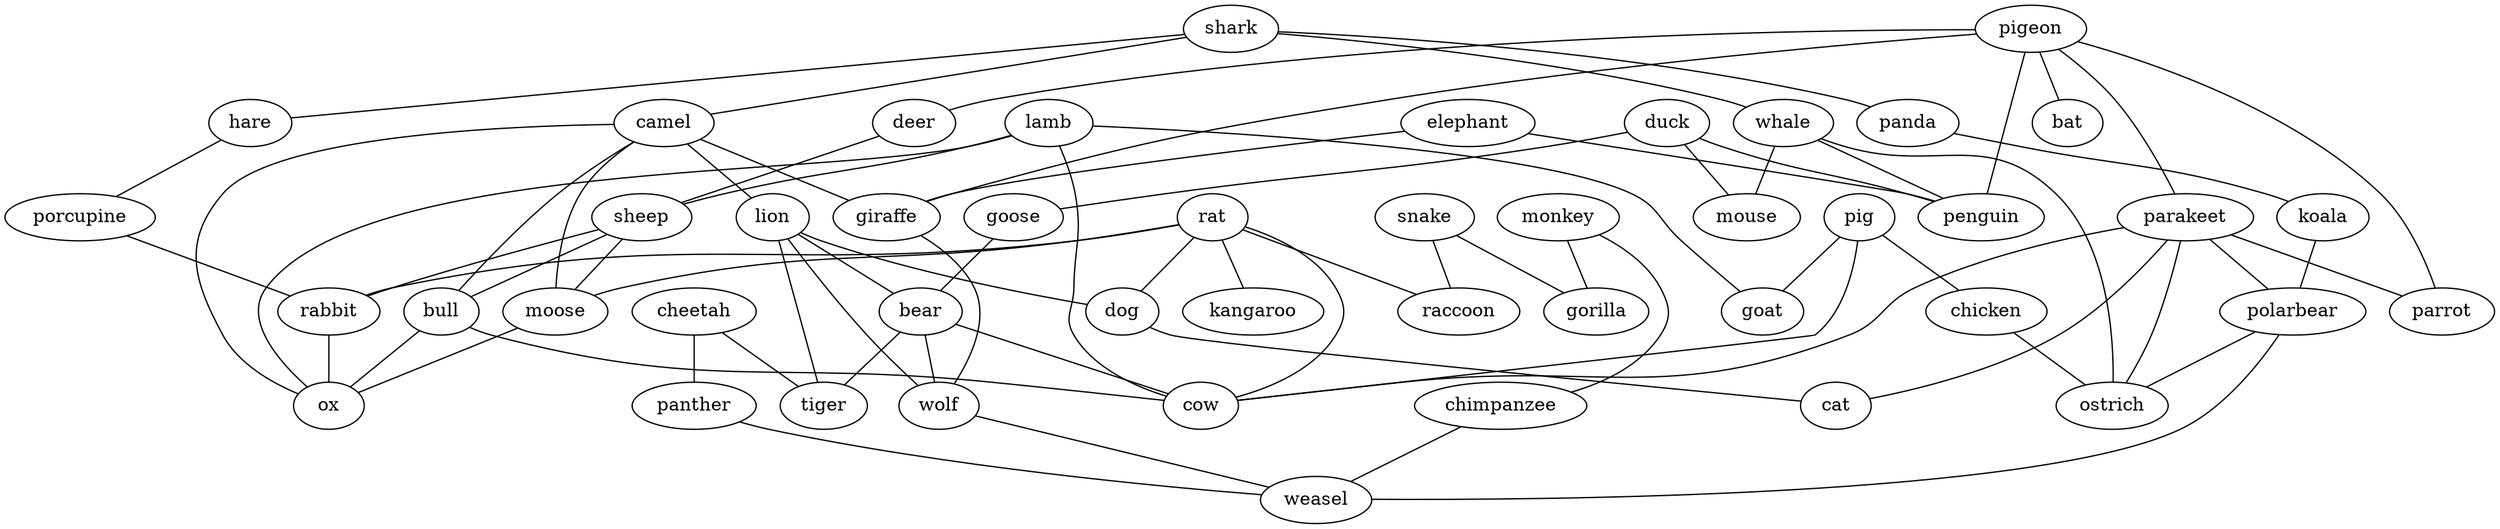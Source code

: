 strict graph G {
shark;
camel;
pigeon;
hare;
duck;
deer;
snake;
pig;
goose;
lamb;
chicken;
panda;
goat;
monkey;
parakeet;
elephant;
cheetah;
koala;
rat;
polarbear;
porcupine;
sheep;
moose;
lion;
kangaroo;
bear;
tiger;
giraffe;
chimpanzee;
rabbit;
bull;
whale;
penguin;
bat;
parrot;
cow;
panther;
dog;
cat;
gorilla;
wolf;
ox;
raccoon;
mouse;
ostrich;
weasel;
shark -- panda  [weight=1];
shark -- hare  [weight=1];
shark -- whale  [weight=1];
shark -- camel  [weight=1];
camel -- moose  [weight=1];
camel -- ox  [weight=1];
camel -- lion  [weight=1];
camel -- giraffe  [weight=1];
camel -- bull  [weight=1];
pigeon -- bat  [weight=1];
pigeon -- parrot  [weight=1];
pigeon -- deer  [weight=1];
pigeon -- giraffe  [weight=1];
pigeon -- parakeet  [weight=1];
pigeon -- penguin  [weight=1];
hare -- porcupine  [weight=1];
duck -- goose  [weight=1];
duck -- mouse  [weight=1];
duck -- penguin  [weight=1];
deer -- sheep  [weight=1];
snake -- raccoon  [weight=1];
snake -- gorilla  [weight=1];
pig -- chicken  [weight=1];
pig -- goat  [weight=1];
pig -- cow  [weight=1];
goose -- bear  [weight=1];
lamb -- sheep  [weight=1];
lamb -- goat  [weight=1];
lamb -- cow  [weight=1];
lamb -- ox  [weight=1];
chicken -- ostrich  [weight=1];
panda -- koala  [weight=1];
monkey -- gorilla  [weight=1];
monkey -- chimpanzee  [weight=1];
parakeet -- parrot  [weight=1];
parakeet -- cow  [weight=1];
parakeet -- cat  [weight=1];
parakeet -- ostrich  [weight=1];
parakeet -- polarbear  [weight=1];
elephant -- giraffe  [weight=1];
elephant -- penguin  [weight=1];
cheetah -- tiger  [weight=1];
cheetah -- panther  [weight=1];
koala -- polarbear  [weight=1];
rat -- moose  [weight=1];
rat -- cow  [weight=1];
rat -- kangaroo  [weight=1];
rat -- dog  [weight=1];
rat -- rabbit  [weight=1];
rat -- raccoon  [weight=1];
polarbear -- weasel  [weight=1];
polarbear -- ostrich  [weight=1];
porcupine -- rabbit  [weight=1];
sheep -- moose  [weight=1];
sheep -- rabbit  [weight=1];
sheep -- bull  [weight=1];
moose -- ox  [weight=1];
lion -- dog  [weight=1];
lion -- bear  [weight=1];
lion -- tiger  [weight=1];
lion -- wolf  [weight=1];
bear -- cow  [weight=1];
bear -- tiger  [weight=1];
bear -- wolf  [weight=1];
giraffe -- wolf  [weight=1];
chimpanzee -- weasel  [weight=1];
rabbit -- ox  [weight=1];
bull -- cow  [weight=1];
bull -- ox  [weight=1];
whale -- ostrich  [weight=1];
whale -- mouse  [weight=1];
whale -- penguin  [weight=1];
panther -- weasel  [weight=1];
dog -- cat  [weight=1];
wolf -- weasel  [weight=1];
}
